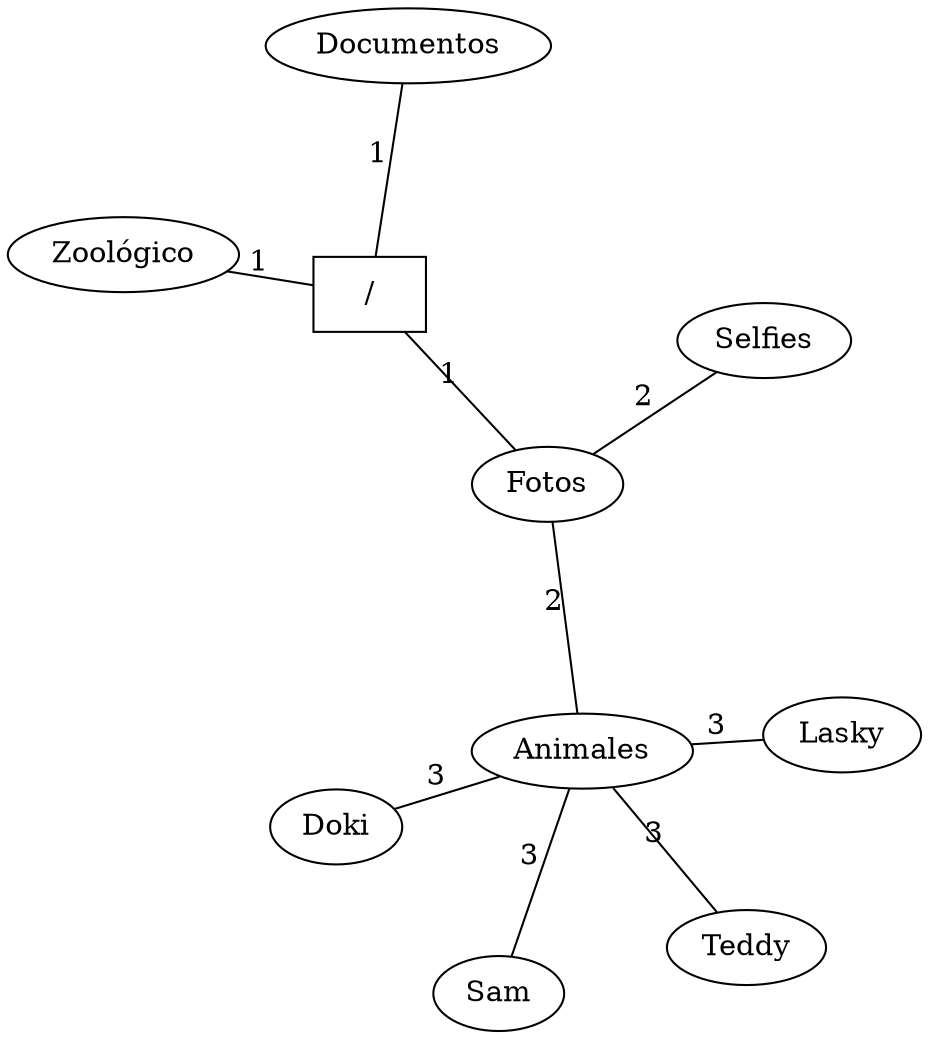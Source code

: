 graph grafoDirigido{ rankdir=LR; node [shape=box]; "/"; node [shape = ellipse] ; layout=neato; "/" -- "Documentos" [label="1" len = 1.5]"/" -- "Fotos" [label="1" len = 1.5]"/" -- "Zoológico" [label="1" len = 1.5]"Fotos" -- "Animales" [label="2" len = 1.5]"Fotos" -- "Selfies" [label="2" len = 1.5]"Animales" -- "Doki" [label="3" len = 1.5]"Animales" -- "Lasky" [label="3" len = 1.5]"Animales" -- "Sam" [label="3" len = 1.5]"Animales" -- "Teddy" [label="3" len = 1.5]}